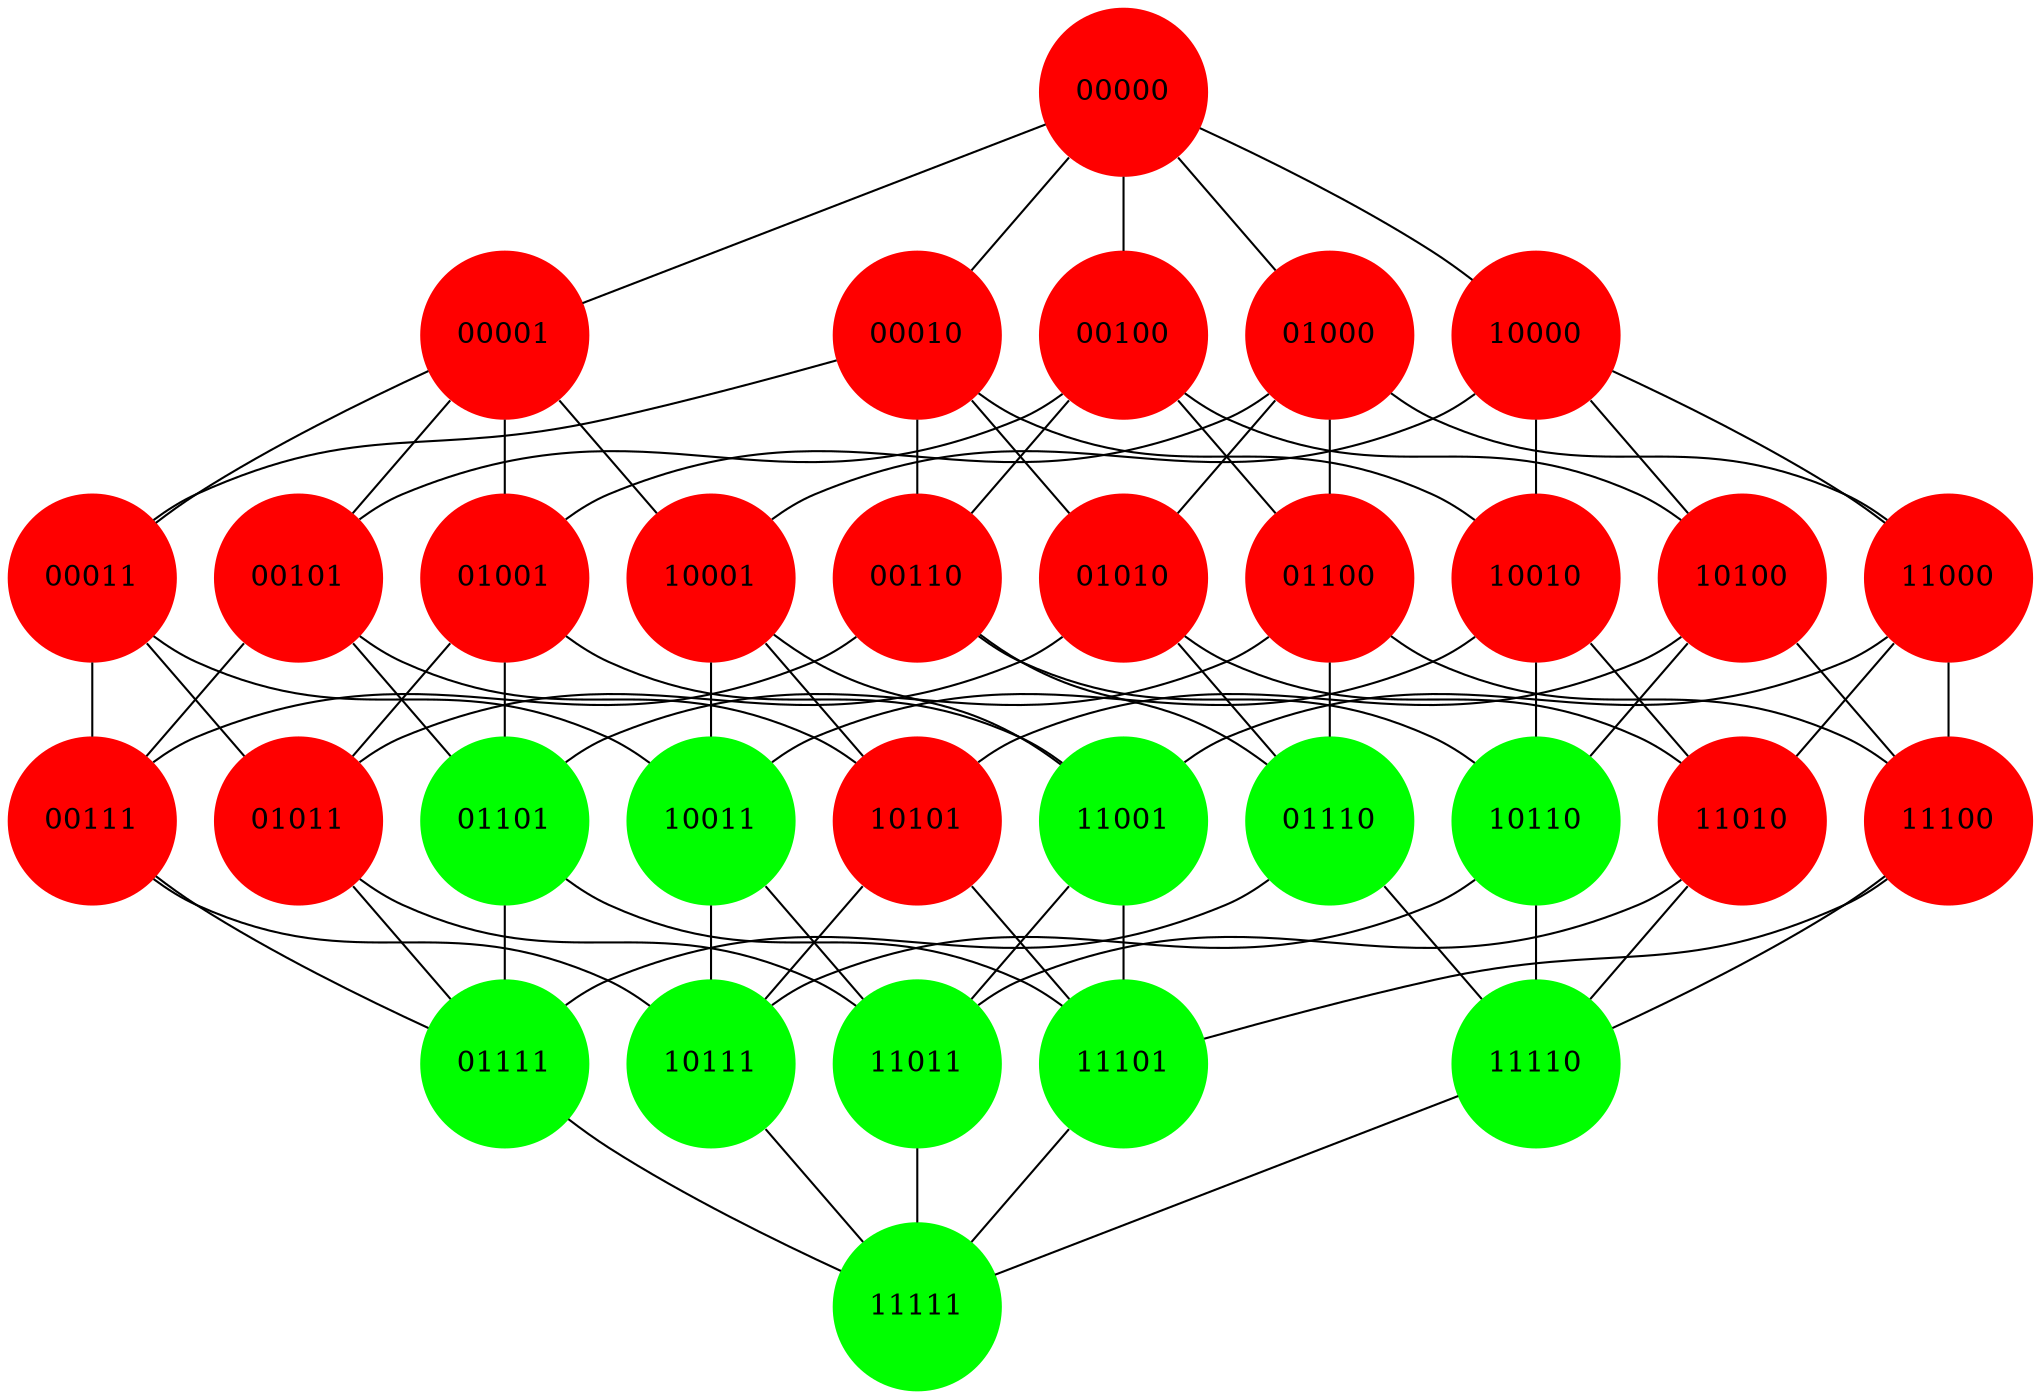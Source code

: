 digraph{
        rankdir=BT
        node[shape=circle, style=filled, label=""]
        edge[dir=none]
11111 [ color = green, label = "11111"]
01111 [ color = green, label = "01111"]
10111 [ color = green, label = "10111"]
11011 [ color = green, label = "11011"]
11101 [ color = green, label = "11101"]
11110 [ color = green, label = "11110"]
00111 [ color = red, label = "00111"]
01011 [ color = red, label = "01011"]
01101 [ color = green, label = "01101"]
01110 [ color = green, label = "01110"]
10011 [ color = green, label = "10011"]
10101 [ color = red, label = "10101"]
10110 [ color = green, label = "10110"]
11001 [ color = green, label = "11001"]
11010 [ color = red, label = "11010"]
11100 [ color = red, label = "11100"]
00011 [ color = red, label = "00011"]
00101 [ color = red, label = "00101"]
00110 [ color = red, label = "00110"]
01001 [ color = red, label = "01001"]
01010 [ color = red, label = "01010"]
01100 [ color = red, label = "01100"]
10001 [ color = red, label = "10001"]
10010 [ color = red, label = "10010"]
10100 [ color = red, label = "10100"]
11000 [ color = red, label = "11000"]
00001 [ color = red, label = "00001"]
00010 [ color = red, label = "00010"]
00100 [ color = red, label = "00100"]
01000 [ color = red, label = "01000"]
10000 [ color = red, label = "10000"]
00000 [ color = red, label = "00000"]
11111 -> 01111
11111 -> 10111
11111 -> 11011
11111 -> 11101
11111 -> 11110
01111 -> 00111
10111 -> 00111
01111 -> 01011
11011 -> 01011
01111 -> 01101
11101 -> 01101
01111 -> 01110
11110 -> 01110
10111 -> 10011
11011 -> 10011
10111 -> 10101
11101 -> 10101
10111 -> 10110
11110 -> 10110
11011 -> 11001
11101 -> 11001
11011 -> 11010
11110 -> 11010
11101 -> 11100
11110 -> 11100
00111 -> 00011
01011 -> 00011
10011 -> 00011
00111 -> 00101
01101 -> 00101
10101 -> 00101
00111 -> 00110
01110 -> 00110
10110 -> 00110
01011 -> 01001
01101 -> 01001
11001 -> 01001
01011 -> 01010
01110 -> 01010
11010 -> 01010
01101 -> 01100
01110 -> 01100
11100 -> 01100
10011 -> 10001
10101 -> 10001
11001 -> 10001
10011 -> 10010
10110 -> 10010
11010 -> 10010
10101 -> 10100
10110 -> 10100
11100 -> 10100
11001 -> 11000
11010 -> 11000
11100 -> 11000
00011 -> 00001
00101 -> 00001
01001 -> 00001
10001 -> 00001
00011 -> 00010
00110 -> 00010
01010 -> 00010
10010 -> 00010
00101 -> 00100
00110 -> 00100
01100 -> 00100
10100 -> 00100
01001 -> 01000
01010 -> 01000
01100 -> 01000
11000 -> 01000
10001 -> 10000
10010 -> 10000
10100 -> 10000
11000 -> 10000
00001 -> 00000
00010 -> 00000
00100 -> 00000
01000 -> 00000
10000 -> 00000
}